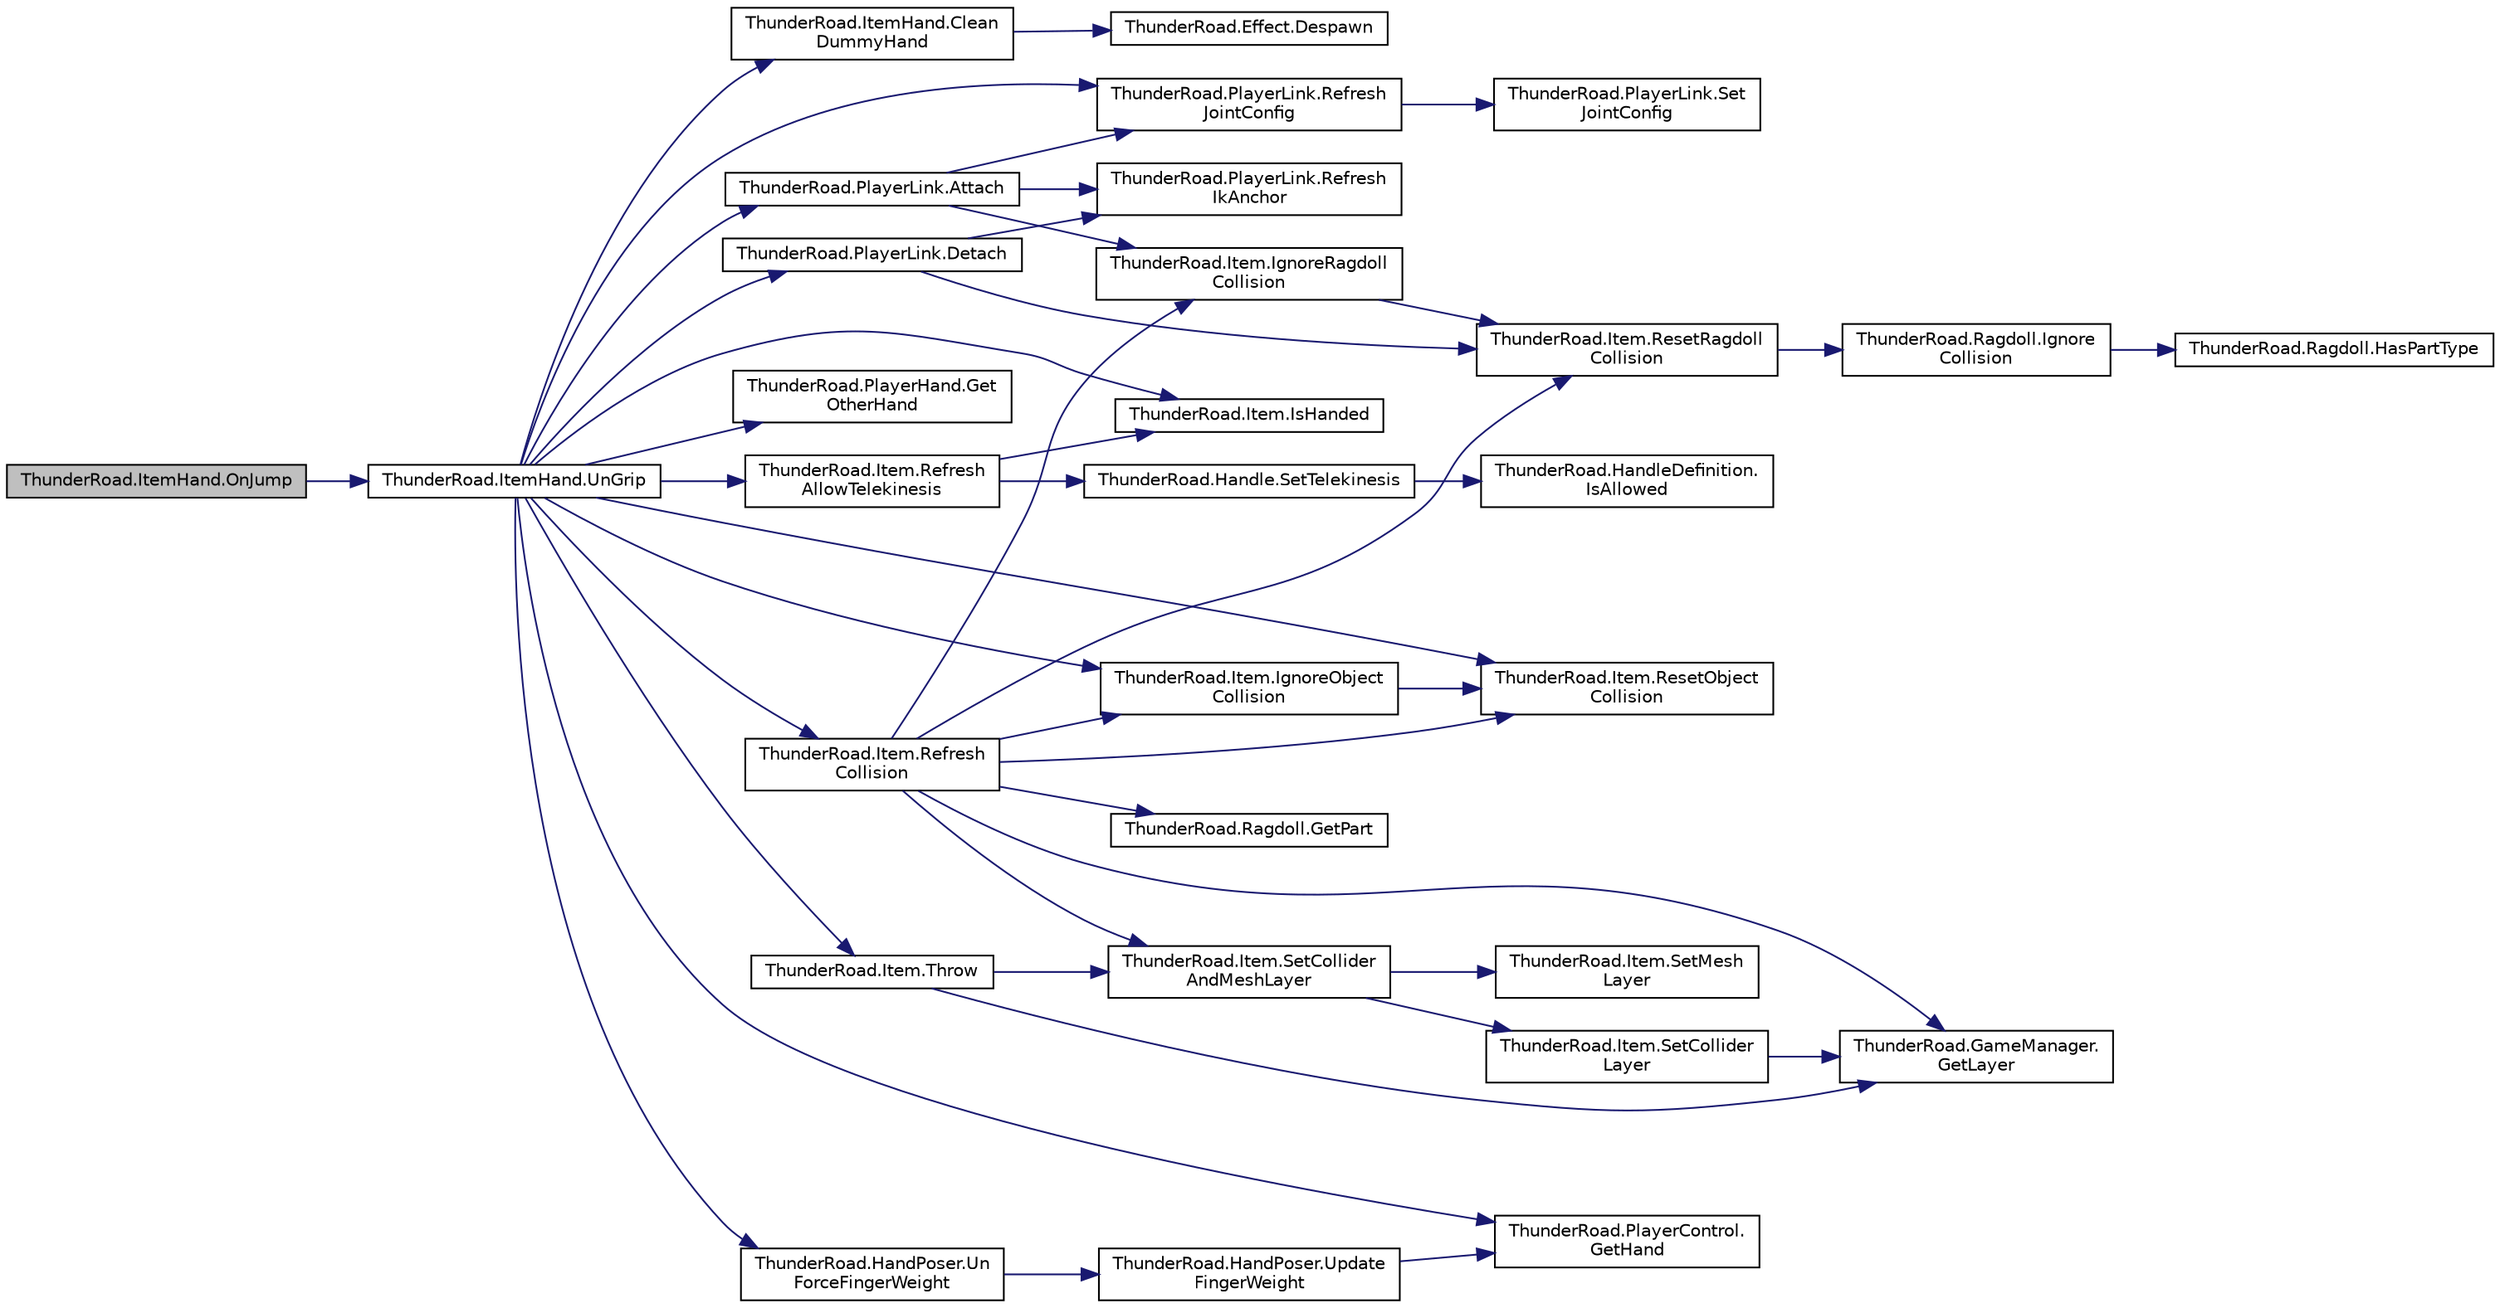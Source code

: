 digraph "ThunderRoad.ItemHand.OnJump"
{
 // LATEX_PDF_SIZE
  edge [fontname="Helvetica",fontsize="10",labelfontname="Helvetica",labelfontsize="10"];
  node [fontname="Helvetica",fontsize="10",shape=record];
  rankdir="LR";
  Node1 [label="ThunderRoad.ItemHand.OnJump",height=0.2,width=0.4,color="black", fillcolor="grey75", style="filled", fontcolor="black",tooltip="Called when [jump]."];
  Node1 -> Node2 [color="midnightblue",fontsize="10",style="solid",fontname="Helvetica"];
  Node2 [label="ThunderRoad.ItemHand.UnGrip",height=0.2,width=0.4,color="black", fillcolor="white", style="filled",URL="$class_thunder_road_1_1_item_hand.html#a7d325dea3478d453b7b86cd93f24c9c4",tooltip="Uns the grip."];
  Node2 -> Node3 [color="midnightblue",fontsize="10",style="solid",fontname="Helvetica"];
  Node3 [label="ThunderRoad.PlayerLink.Attach",height=0.2,width=0.4,color="black", fillcolor="white", style="filled",URL="$class_thunder_road_1_1_player_link.html#ac6a20d051ceb71cd61d2a98f33033ac9",tooltip="Attaches the specified rigidbody."];
  Node3 -> Node4 [color="midnightblue",fontsize="10",style="solid",fontname="Helvetica"];
  Node4 [label="ThunderRoad.Item.IgnoreRagdoll\lCollision",height=0.2,width=0.4,color="black", fillcolor="white", style="filled",URL="$class_thunder_road_1_1_item.html#ab840281a41308d6826a91926b94e7e67",tooltip="Ignores the ragdoll collision."];
  Node4 -> Node5 [color="midnightblue",fontsize="10",style="solid",fontname="Helvetica"];
  Node5 [label="ThunderRoad.Item.ResetRagdoll\lCollision",height=0.2,width=0.4,color="black", fillcolor="white", style="filled",URL="$class_thunder_road_1_1_item.html#a4a7ec512ce5de13942770c4ee678fb40",tooltip="Resets the ragdoll collision."];
  Node5 -> Node6 [color="midnightblue",fontsize="10",style="solid",fontname="Helvetica"];
  Node6 [label="ThunderRoad.Ragdoll.Ignore\lCollision",height=0.2,width=0.4,color="black", fillcolor="white", style="filled",URL="$class_thunder_road_1_1_ragdoll.html#a3429b1cdefa48b676118205483ad9406",tooltip="Ignores the collision."];
  Node6 -> Node7 [color="midnightblue",fontsize="10",style="solid",fontname="Helvetica"];
  Node7 [label="ThunderRoad.Ragdoll.HasPartType",height=0.2,width=0.4,color="black", fillcolor="white", style="filled",URL="$class_thunder_road_1_1_ragdoll.html#a8bf62a566d0502f63a0933c47d747d78",tooltip="Determines whether [has part type] [the specified part types]."];
  Node3 -> Node8 [color="midnightblue",fontsize="10",style="solid",fontname="Helvetica"];
  Node8 [label="ThunderRoad.PlayerLink.Refresh\lIkAnchor",height=0.2,width=0.4,color="black", fillcolor="white", style="filled",URL="$class_thunder_road_1_1_player_link.html#ace8e9c4b3db1a9140f273fb5d97a8ac8",tooltip="Refreshes the ik anchor."];
  Node3 -> Node9 [color="midnightblue",fontsize="10",style="solid",fontname="Helvetica"];
  Node9 [label="ThunderRoad.PlayerLink.Refresh\lJointConfig",height=0.2,width=0.4,color="black", fillcolor="white", style="filled",URL="$class_thunder_road_1_1_player_link.html#acf8e9650b0884014e3eba937f64fbce1",tooltip="Refreshes the joint configuration."];
  Node9 -> Node10 [color="midnightblue",fontsize="10",style="solid",fontname="Helvetica"];
  Node10 [label="ThunderRoad.PlayerLink.Set\lJointConfig",height=0.2,width=0.4,color="black", fillcolor="white", style="filled",URL="$class_thunder_road_1_1_player_link.html#a3129bec6ebda69cd631dd61430701b53",tooltip="Sets the joint configuration."];
  Node2 -> Node11 [color="midnightblue",fontsize="10",style="solid",fontname="Helvetica"];
  Node11 [label="ThunderRoad.ItemHand.Clean\lDummyHand",height=0.2,width=0.4,color="black", fillcolor="white", style="filled",URL="$class_thunder_road_1_1_item_hand.html#ac0f3c05741a1f907518516d81ed9bc07",tooltip="Cleans the dummy hand."];
  Node11 -> Node12 [color="midnightblue",fontsize="10",style="solid",fontname="Helvetica"];
  Node12 [label="ThunderRoad.Effect.Despawn",height=0.2,width=0.4,color="black", fillcolor="white", style="filled",URL="$class_thunder_road_1_1_effect.html#ac6e493020ac6c4135aeae266f8004594",tooltip="Despawns this instance."];
  Node2 -> Node13 [color="midnightblue",fontsize="10",style="solid",fontname="Helvetica"];
  Node13 [label="ThunderRoad.PlayerLink.Detach",height=0.2,width=0.4,color="black", fillcolor="white", style="filled",URL="$class_thunder_road_1_1_player_link.html#a9c042aafdd703b5aec58248977b7fde4",tooltip="Detaches this instance."];
  Node13 -> Node8 [color="midnightblue",fontsize="10",style="solid",fontname="Helvetica"];
  Node13 -> Node5 [color="midnightblue",fontsize="10",style="solid",fontname="Helvetica"];
  Node2 -> Node14 [color="midnightblue",fontsize="10",style="solid",fontname="Helvetica"];
  Node14 [label="ThunderRoad.PlayerControl.\lGetHand",height=0.2,width=0.4,color="black", fillcolor="white", style="filled",URL="$class_thunder_road_1_1_player_control.html#a35f9d9f52e8ffc5ad4a3b3a8a18541b9",tooltip="Gets the hand."];
  Node2 -> Node15 [color="midnightblue",fontsize="10",style="solid",fontname="Helvetica"];
  Node15 [label="ThunderRoad.PlayerHand.Get\lOtherHand",height=0.2,width=0.4,color="black", fillcolor="white", style="filled",URL="$class_thunder_road_1_1_player_hand.html#acc18d451c9440905ea4d1e491c1530cc",tooltip="Gets the other hand."];
  Node2 -> Node16 [color="midnightblue",fontsize="10",style="solid",fontname="Helvetica"];
  Node16 [label="ThunderRoad.Item.IgnoreObject\lCollision",height=0.2,width=0.4,color="black", fillcolor="white", style="filled",URL="$class_thunder_road_1_1_item.html#a7ae74ee7db5dbfa1a0f7f4366eee910f",tooltip="Ignores the object collision."];
  Node16 -> Node17 [color="midnightblue",fontsize="10",style="solid",fontname="Helvetica"];
  Node17 [label="ThunderRoad.Item.ResetObject\lCollision",height=0.2,width=0.4,color="black", fillcolor="white", style="filled",URL="$class_thunder_road_1_1_item.html#a0cb2eaf67cb34ac7856b2c584549902a",tooltip="Resets the object collision."];
  Node2 -> Node18 [color="midnightblue",fontsize="10",style="solid",fontname="Helvetica"];
  Node18 [label="ThunderRoad.Item.IsHanded",height=0.2,width=0.4,color="black", fillcolor="white", style="filled",URL="$class_thunder_road_1_1_item.html#a3f6db977accd385918e6ac7b140e9872",tooltip="Determines whether the specified side is handed."];
  Node2 -> Node19 [color="midnightblue",fontsize="10",style="solid",fontname="Helvetica"];
  Node19 [label="ThunderRoad.Item.Refresh\lAllowTelekinesis",height=0.2,width=0.4,color="black", fillcolor="white", style="filled",URL="$class_thunder_road_1_1_item.html#acfe999b997b96e216b489d06b0e28ec2",tooltip="Refreshes the allow telekinesis."];
  Node19 -> Node18 [color="midnightblue",fontsize="10",style="solid",fontname="Helvetica"];
  Node19 -> Node20 [color="midnightblue",fontsize="10",style="solid",fontname="Helvetica"];
  Node20 [label="ThunderRoad.Handle.SetTelekinesis",height=0.2,width=0.4,color="black", fillcolor="white", style="filled",URL="$class_thunder_road_1_1_handle.html#ab6f935bbaaeb51473b8dd68c25108200",tooltip="Sets the telekinesis."];
  Node20 -> Node21 [color="midnightblue",fontsize="10",style="solid",fontname="Helvetica"];
  Node21 [label="ThunderRoad.HandleDefinition.\lIsAllowed",height=0.2,width=0.4,color="black", fillcolor="white", style="filled",URL="$class_thunder_road_1_1_handle_definition.html#a377fdf9672bbc0d224115730deded19e",tooltip="Determines whether the specified side is allowed."];
  Node2 -> Node22 [color="midnightblue",fontsize="10",style="solid",fontname="Helvetica"];
  Node22 [label="ThunderRoad.Item.Refresh\lCollision",height=0.2,width=0.4,color="black", fillcolor="white", style="filled",URL="$class_thunder_road_1_1_item.html#a6a4c857535cb043d56ddf774e1f7f390",tooltip="Refreshes the collision."];
  Node22 -> Node23 [color="midnightblue",fontsize="10",style="solid",fontname="Helvetica"];
  Node23 [label="ThunderRoad.GameManager.\lGetLayer",height=0.2,width=0.4,color="black", fillcolor="white", style="filled",URL="$class_thunder_road_1_1_game_manager.html#a4b7e3521ff92f30374062207b6e30352",tooltip="Gets the layer."];
  Node22 -> Node24 [color="midnightblue",fontsize="10",style="solid",fontname="Helvetica"];
  Node24 [label="ThunderRoad.Ragdoll.GetPart",height=0.2,width=0.4,color="black", fillcolor="white", style="filled",URL="$class_thunder_road_1_1_ragdoll.html#a63bb50459ca0652451c1aef3fc8155cb",tooltip="Gets the part."];
  Node22 -> Node16 [color="midnightblue",fontsize="10",style="solid",fontname="Helvetica"];
  Node22 -> Node4 [color="midnightblue",fontsize="10",style="solid",fontname="Helvetica"];
  Node22 -> Node17 [color="midnightblue",fontsize="10",style="solid",fontname="Helvetica"];
  Node22 -> Node5 [color="midnightblue",fontsize="10",style="solid",fontname="Helvetica"];
  Node22 -> Node25 [color="midnightblue",fontsize="10",style="solid",fontname="Helvetica"];
  Node25 [label="ThunderRoad.Item.SetCollider\lAndMeshLayer",height=0.2,width=0.4,color="black", fillcolor="white", style="filled",URL="$class_thunder_road_1_1_item.html#acc7132d9720dbfbb66910f7042316a71",tooltip="Sets the collider and mesh layer."];
  Node25 -> Node26 [color="midnightblue",fontsize="10",style="solid",fontname="Helvetica"];
  Node26 [label="ThunderRoad.Item.SetCollider\lLayer",height=0.2,width=0.4,color="black", fillcolor="white", style="filled",URL="$class_thunder_road_1_1_item.html#a8ebe3e954b0663e522565567ebe35eb7",tooltip="Sets the collider layer."];
  Node26 -> Node23 [color="midnightblue",fontsize="10",style="solid",fontname="Helvetica"];
  Node25 -> Node27 [color="midnightblue",fontsize="10",style="solid",fontname="Helvetica"];
  Node27 [label="ThunderRoad.Item.SetMesh\lLayer",height=0.2,width=0.4,color="black", fillcolor="white", style="filled",URL="$class_thunder_road_1_1_item.html#af6a9c6fa9e58edfb44799205107c283f",tooltip="Sets the mesh layer."];
  Node2 -> Node9 [color="midnightblue",fontsize="10",style="solid",fontname="Helvetica"];
  Node2 -> Node17 [color="midnightblue",fontsize="10",style="solid",fontname="Helvetica"];
  Node2 -> Node28 [color="midnightblue",fontsize="10",style="solid",fontname="Helvetica"];
  Node28 [label="ThunderRoad.Item.Throw",height=0.2,width=0.4,color="black", fillcolor="white", style="filled",URL="$class_thunder_road_1_1_item.html#a093146a18f771d8c8ad8333dab93c4f8",tooltip="Throws the specified throw multiplier."];
  Node28 -> Node23 [color="midnightblue",fontsize="10",style="solid",fontname="Helvetica"];
  Node28 -> Node25 [color="midnightblue",fontsize="10",style="solid",fontname="Helvetica"];
  Node2 -> Node29 [color="midnightblue",fontsize="10",style="solid",fontname="Helvetica"];
  Node29 [label="ThunderRoad.HandPoser.Un\lForceFingerWeight",height=0.2,width=0.4,color="black", fillcolor="white", style="filled",URL="$class_thunder_road_1_1_hand_poser.html#af755ad6680e005655a70f5dd54f8a4cc",tooltip="Uns the force finger weight."];
  Node29 -> Node30 [color="midnightblue",fontsize="10",style="solid",fontname="Helvetica"];
  Node30 [label="ThunderRoad.HandPoser.Update\lFingerWeight",height=0.2,width=0.4,color="black", fillcolor="white", style="filled",URL="$class_thunder_road_1_1_hand_poser.html#adf10105fc6ba0449c5d713a3365deed6",tooltip="Updates the finger weight."];
  Node30 -> Node14 [color="midnightblue",fontsize="10",style="solid",fontname="Helvetica"];
}
